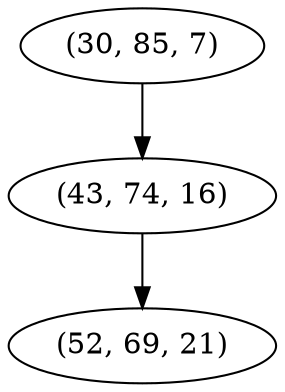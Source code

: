 digraph tree {
    "(30, 85, 7)";
    "(43, 74, 16)";
    "(52, 69, 21)";
    "(30, 85, 7)" -> "(43, 74, 16)";
    "(43, 74, 16)" -> "(52, 69, 21)";
}
